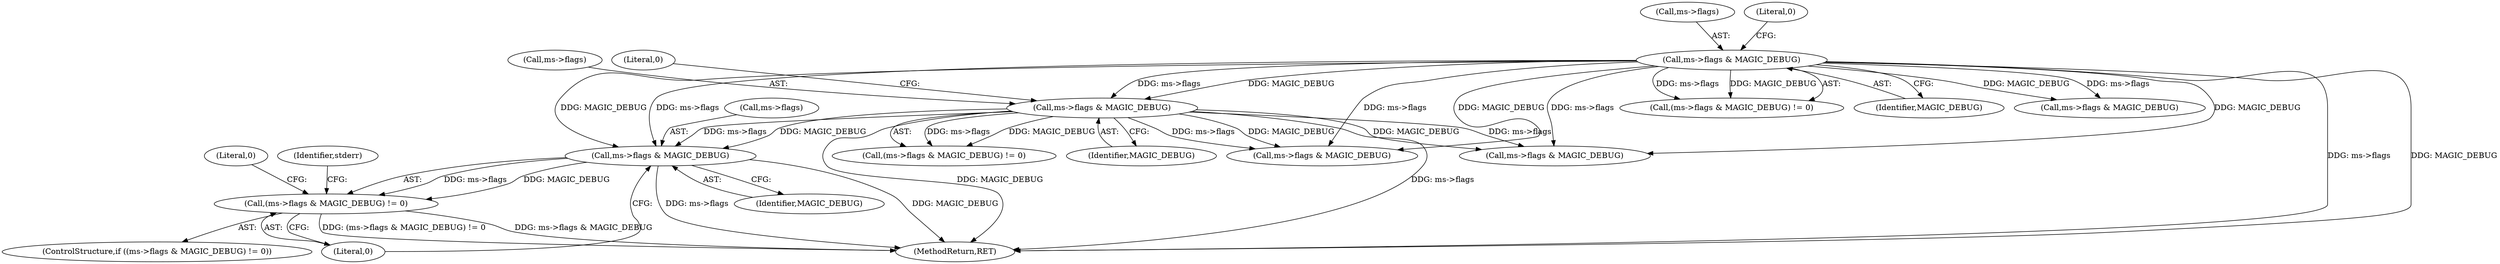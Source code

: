 digraph "0_file_447558595a3650db2886cd2f416ad0beba965801@pointer" {
"1002324" [label="(Call,ms->flags & MAGIC_DEBUG)"];
"1000185" [label="(Call,ms->flags & MAGIC_DEBUG)"];
"1000411" [label="(Call,ms->flags & MAGIC_DEBUG)"];
"1002323" [label="(Call,(ms->flags & MAGIC_DEBUG) != 0)"];
"1002328" [label="(Identifier,MAGIC_DEBUG)"];
"1002334" [label="(Literal,0)"];
"1002324" [label="(Call,ms->flags & MAGIC_DEBUG)"];
"1000412" [label="(Call,ms->flags)"];
"1000186" [label="(Call,ms->flags)"];
"1002329" [label="(Literal,0)"];
"1000411" [label="(Call,ms->flags & MAGIC_DEBUG)"];
"1002337" [label="(Call,ms->flags & MAGIC_DEBUG)"];
"1002322" [label="(ControlStructure,if ((ms->flags & MAGIC_DEBUG) != 0))"];
"1000185" [label="(Call,ms->flags & MAGIC_DEBUG)"];
"1000415" [label="(Identifier,MAGIC_DEBUG)"];
"1002713" [label="(MethodReturn,RET)"];
"1002323" [label="(Call,(ms->flags & MAGIC_DEBUG) != 0)"];
"1002372" [label="(Call,ms->flags & MAGIC_DEBUG)"];
"1000184" [label="(Call,(ms->flags & MAGIC_DEBUG) != 0)"];
"1000189" [label="(Identifier,MAGIC_DEBUG)"];
"1002517" [label="(Call,ms->flags & MAGIC_DEBUG)"];
"1002325" [label="(Call,ms->flags)"];
"1000410" [label="(Call,(ms->flags & MAGIC_DEBUG) != 0)"];
"1000416" [label="(Literal,0)"];
"1002331" [label="(Identifier,stderr)"];
"1000190" [label="(Literal,0)"];
"1002324" -> "1002323"  [label="AST: "];
"1002324" -> "1002328"  [label="CFG: "];
"1002325" -> "1002324"  [label="AST: "];
"1002328" -> "1002324"  [label="AST: "];
"1002329" -> "1002324"  [label="CFG: "];
"1002324" -> "1002713"  [label="DDG: MAGIC_DEBUG"];
"1002324" -> "1002713"  [label="DDG: ms->flags"];
"1002324" -> "1002323"  [label="DDG: ms->flags"];
"1002324" -> "1002323"  [label="DDG: MAGIC_DEBUG"];
"1000185" -> "1002324"  [label="DDG: ms->flags"];
"1000185" -> "1002324"  [label="DDG: MAGIC_DEBUG"];
"1000411" -> "1002324"  [label="DDG: ms->flags"];
"1000411" -> "1002324"  [label="DDG: MAGIC_DEBUG"];
"1000185" -> "1000184"  [label="AST: "];
"1000185" -> "1000189"  [label="CFG: "];
"1000186" -> "1000185"  [label="AST: "];
"1000189" -> "1000185"  [label="AST: "];
"1000190" -> "1000185"  [label="CFG: "];
"1000185" -> "1002713"  [label="DDG: ms->flags"];
"1000185" -> "1002713"  [label="DDG: MAGIC_DEBUG"];
"1000185" -> "1000184"  [label="DDG: ms->flags"];
"1000185" -> "1000184"  [label="DDG: MAGIC_DEBUG"];
"1000185" -> "1000411"  [label="DDG: ms->flags"];
"1000185" -> "1000411"  [label="DDG: MAGIC_DEBUG"];
"1000185" -> "1002337"  [label="DDG: ms->flags"];
"1000185" -> "1002337"  [label="DDG: MAGIC_DEBUG"];
"1000185" -> "1002372"  [label="DDG: ms->flags"];
"1000185" -> "1002372"  [label="DDG: MAGIC_DEBUG"];
"1000185" -> "1002517"  [label="DDG: ms->flags"];
"1000185" -> "1002517"  [label="DDG: MAGIC_DEBUG"];
"1000411" -> "1000410"  [label="AST: "];
"1000411" -> "1000415"  [label="CFG: "];
"1000412" -> "1000411"  [label="AST: "];
"1000415" -> "1000411"  [label="AST: "];
"1000416" -> "1000411"  [label="CFG: "];
"1000411" -> "1002713"  [label="DDG: ms->flags"];
"1000411" -> "1002713"  [label="DDG: MAGIC_DEBUG"];
"1000411" -> "1000410"  [label="DDG: ms->flags"];
"1000411" -> "1000410"  [label="DDG: MAGIC_DEBUG"];
"1000411" -> "1002337"  [label="DDG: ms->flags"];
"1000411" -> "1002337"  [label="DDG: MAGIC_DEBUG"];
"1000411" -> "1002372"  [label="DDG: ms->flags"];
"1000411" -> "1002372"  [label="DDG: MAGIC_DEBUG"];
"1002323" -> "1002322"  [label="AST: "];
"1002323" -> "1002329"  [label="CFG: "];
"1002329" -> "1002323"  [label="AST: "];
"1002331" -> "1002323"  [label="CFG: "];
"1002334" -> "1002323"  [label="CFG: "];
"1002323" -> "1002713"  [label="DDG: ms->flags & MAGIC_DEBUG"];
"1002323" -> "1002713"  [label="DDG: (ms->flags & MAGIC_DEBUG) != 0"];
}
